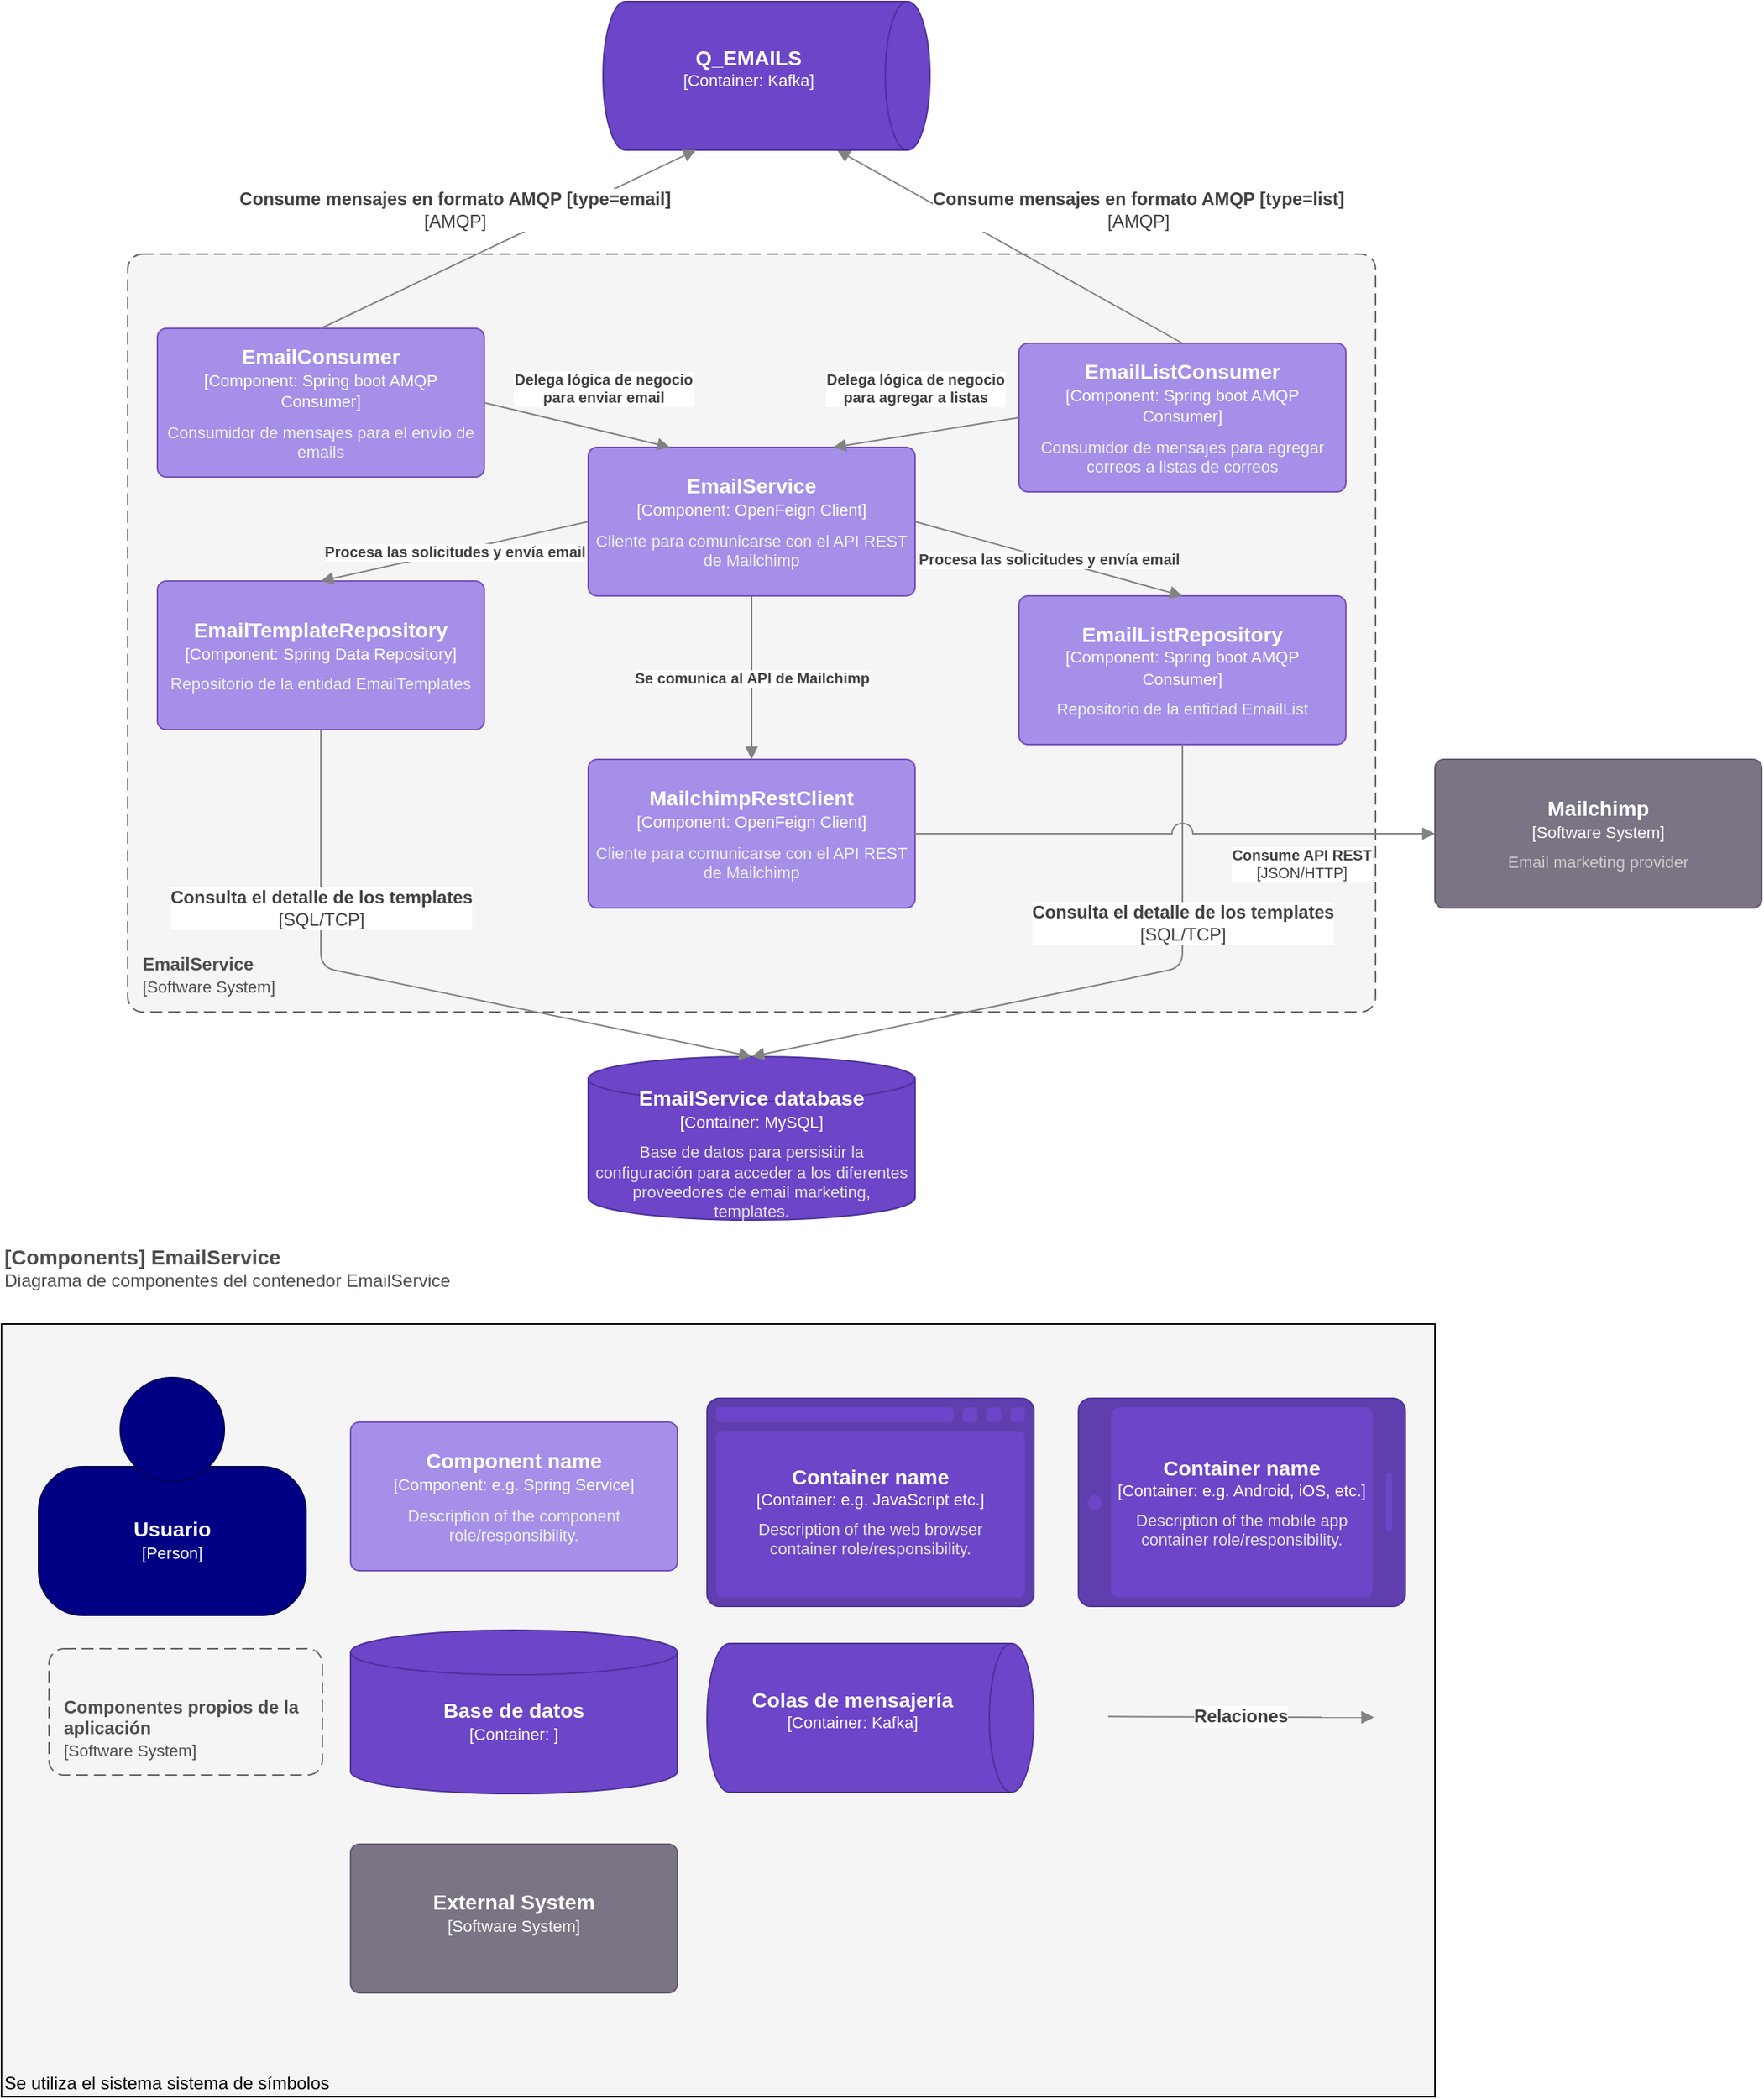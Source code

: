 <mxfile version="20.8.16" type="device"><diagram id="Dm6-c0FhstBRY-bzLGZH" name="containers"><mxGraphModel dx="1593" dy="949" grid="1" gridSize="10" guides="1" tooltips="1" connect="1" arrows="1" fold="1" page="1" pageScale="1" pageWidth="1100" pageHeight="850" math="0" shadow="0"><root><mxCell id="0"/><mxCell id="1" parent="0"/><mxCell id="60_qGiT69mwq4IaseBLV-1" value="Se utiliza el sistema sistema de símbolos" style="rounded=0;whiteSpace=wrap;html=1;fillColor=#f5f5f5;align=left;verticalAlign=bottom;" parent="1" vertex="1"><mxGeometry x="35" y="980" width="965" height="520" as="geometry"/></mxCell><object label="&lt;div align=&quot;left&quot;&gt;&lt;font color=&quot;#4D4D4D&quot;&gt;&lt;b&gt;%A_NAME%&lt;br&gt;&lt;/b&gt;&lt;/font&gt;&lt;/div&gt;&lt;div align=&quot;left&quot;&gt;&lt;font style=&quot;font-size: 11px&quot; color=&quot;#4D4D4D&quot;&gt;[Software System]&lt;/font&gt;&lt;/div&gt;" placeholders="1" A_NAME="EmailService" id="60_qGiT69mwq4IaseBLV-2"><mxCell style="rounded=1;whiteSpace=wrap;html=1;dashed=1;arcSize=20;strokeColor=#666666;fontColor=#333333;labelBackgroundColor=none;align=left;verticalAlign=bottom;labelBorderColor=none;spacingTop=0;spacing=10;dashPattern=8 4;metaEdit=1;rotatable=0;perimeter=rectanglePerimeter;noLabel=0;labelPadding=0;allowArrows=0;connectable=0;expand=0;recursiveResize=0;editable=1;pointerEvents=1;absoluteArcSize=1;fillColor=#F5F5F5;" parent="1" vertex="1"><mxGeometry x="120" y="260" width="840" height="510" as="geometry"/></mxCell></object><object label="&lt;font style=&quot;font-size: 14px&quot;&gt;&lt;b&gt;%A_NAME%&lt;/b&gt;&lt;/font&gt;&lt;br&gt;&lt;div&gt;&lt;font style=&quot;font-size: 11px&quot;&gt;[Person]&lt;/font&gt;&lt;/div&gt;&lt;div style=&quot;font-size: 6px&quot;&gt;&lt;br&gt;&lt;/div&gt;&lt;div style=&quot;font-size: 11px&quot;&gt;&lt;font color=&quot;#CCCCCC&quot;&gt;%B_DESCRIPTION%&lt;/font&gt;&lt;/div&gt;" A_NAME="Usuario" B_DESCRIPTION="" placeholders="1" id="60_qGiT69mwq4IaseBLV-6"><mxCell style="shape=stencil(tZTdboMwDIWfJpdFIVnHbiu6vUca3GEVEpRk6s/TL+BULVpTTWorceNz4OM42DBZ+1YNwAQ3qgcm10yI9qhtv9BviwGctyYq0W7JK9851ftUf6Ra+QF0IHGLB2hI9sHZHeyxCQmApgWHYXTlJ+OreM94yVpbYyIBrfEz58qPMIUmPssPBOPFkl5zTDVVMTf2EMCljKQy8fV/8BxbVM8Cl68C80LMz6J8Hvll4OoBsqyjkhsaWW+U3n07+2Oam3kmx40Tm/nmuTk/7wE/z73THk9pcyS/fwpb7DraiFxDmdjxUevgTj/QdTh4uHSzvLkZqZtq3kz1cOw/6SaVfi2T8As=);whiteSpace=wrap;html=1;rounded=1;fontColor=#ffffff;strokeColor=#000054;fillColor=#000084;spacing=5;spacingTop=65;arcSize=30;metaEdit=1;allowArrows=0;expand=0;recursiveResize=0;rotatable=0;resizable=0;" parent="1" vertex="1"><mxGeometry x="60" y="1016" width="180" height="160" as="geometry"/></mxCell></object><object label="&lt;div style=&quot;font-size: 12px;&quot;&gt;&lt;b style=&quot;font-size: 12px;&quot;&gt;%A_DESCRIPTION%&lt;/b&gt;&lt;br style=&quot;font-size: 12px;&quot;&gt;&lt;/div&gt;" placeholders="1" A_DESCRIPTION="Relaciones" id="60_qGiT69mwq4IaseBLV-8"><mxCell style="endArrow=block;html=1;fontSize=12;fontColor=#404040;strokeWidth=1;endFill=1;strokeColor=#828282;elbow=vertical;metaEdit=1;backgroundOutline=0;editable=1;exitX=0.5;exitY=1;exitDx=0;exitDy=0;exitPerimeter=0;" parent="1" edge="1"><mxGeometry width="50" height="50" relative="1" as="geometry"><mxPoint x="780" y="1244.17" as="sourcePoint"/><mxPoint x="959" y="1244.67" as="targetPoint"/></mxGeometry></mxCell></object><object label="&lt;font style=&quot;font-size: 14px&quot;&gt;&lt;b&gt;&lt;font style=&quot;font-size: 14px&quot;&gt;&lt;span&gt;%A_NAME%&lt;/span&gt;&lt;/font&gt;&lt;/b&gt;&lt;/font&gt;&lt;br&gt;&lt;div&gt;&lt;font style=&quot;font-size: 11px&quot;&gt;[Container: %B_TECHNOLOGY%]&lt;/font&gt;&lt;/div&gt;&lt;div style=&quot;font-size: 6px&quot;&gt;&lt;br&gt;&lt;/div&gt;&lt;div style=&quot;font-size: 11px&quot;&gt;&lt;font color=&quot;#E6E6E6&quot;&gt;%C_DESCRIPTION%&lt;/font&gt;&lt;/div&gt;" A_NAME="Base de datos" B_TECHNOLOGY="" C_DESCRIPTION="" placeholders="1" id="60_qGiT69mwq4IaseBLV-23"><mxCell style="shape=cylinder3;whiteSpace=wrap;html=1;boundedLbl=1;backgroundOutline=1;size=15;rounded=1;fontColor=#ffffff;strokeColor=#4D319B;fillColor=#6c45c8;arcSize=6;autosize=0;metaEdit=1;resizable=0;rotatable=0;allowArrows=0;align=center;spacing=5;spacingTop=-5;verticalAlign=middle;" parent="1" vertex="1"><mxGeometry x="270" y="1186" width="220" height="110" as="geometry"/></mxCell></object><object label="&lt;div align=&quot;left&quot;&gt;&lt;font color=&quot;#4D4D4D&quot;&gt;&lt;b&gt;%A_NAME%&lt;br&gt;&lt;/b&gt;&lt;/font&gt;&lt;/div&gt;&lt;div align=&quot;left&quot;&gt;&lt;font style=&quot;font-size: 11px&quot; color=&quot;#4D4D4D&quot;&gt;[Software System]&lt;/font&gt;&lt;/div&gt;" placeholders="1" A_NAME="Componentes propios de la aplicación" id="60_qGiT69mwq4IaseBLV-24"><mxCell style="rounded=1;whiteSpace=wrap;html=1;dashed=1;arcSize=20;strokeColor=#666666;fontColor=#333333;labelBackgroundColor=none;align=left;verticalAlign=bottom;labelBorderColor=none;spacingTop=0;spacing=10;dashPattern=8 4;metaEdit=1;rotatable=0;perimeter=rectanglePerimeter;noLabel=0;labelPadding=0;allowArrows=0;connectable=0;expand=0;recursiveResize=0;editable=1;pointerEvents=1;absoluteArcSize=1;fillColor=#F5F5F5;" parent="1" vertex="1"><mxGeometry x="67" y="1198.5" width="184" height="85" as="geometry"/></mxCell></object><object label="&lt;div style=&quot;font-size: 12px;&quot;&gt;&lt;b style=&quot;font-size: 12px;&quot;&gt;%A_DESCRIPTION%&lt;/b&gt;&lt;br style=&quot;font-size: 12px;&quot;&gt;&lt;/div&gt;&lt;div style=&quot;font-size: 12px;&quot;&gt;[%B_TECHNOLOGY%]&lt;/div&gt;" placeholders="1" A_DESCRIPTION="Consume mensajes en formato AMQP [type=list]" B_TECHNOLOGY="AMQP" id="naQfciFIjBK5F_p8Jzaz-6"><mxCell style="endArrow=block;html=1;fontSize=12;fontColor=#404040;strokeWidth=1;endFill=1;strokeColor=#828282;elbow=vertical;metaEdit=1;exitX=0.5;exitY=0;exitDx=0;exitDy=0;exitPerimeter=0;entryX=1;entryY=0;entryDx=0;entryDy=62.5;entryPerimeter=0;" parent="1" source="kEi6FGQG5RJiLx_SkxE6-6" target="ZZTMQuBZXmQyAWv2NVe3-4" edge="1"><mxGeometry x="-0.474" y="-64" width="50" height="50" relative="1" as="geometry"><mxPoint x="675" y="470" as="sourcePoint"/><mxPoint x="730" y="270" as="targetPoint"/><mxPoint as="offset"/></mxGeometry></mxCell></object><object label="&lt;font style=&quot;font-size: 14px&quot;&gt;&lt;b&gt;&lt;font style=&quot;font-size: 14px&quot;&gt;&lt;span&gt;%A_NAME%&lt;/span&gt;&lt;/font&gt;&lt;/b&gt;&lt;/font&gt;&lt;br&gt;&lt;div&gt;&lt;font style=&quot;font-size: 11px&quot;&gt;[Container: %B_TECHNOLOGY%]&lt;/font&gt;&lt;/div&gt;&lt;div style=&quot;font-size: 6px&quot;&gt;&lt;br&gt;&lt;/div&gt;&lt;div style=&quot;font-size: 11px&quot;&gt;&lt;font color=&quot;#E6E6E6&quot;&gt;%C_DESCRIPTION%&lt;/font&gt;&lt;/div&gt;" A_NAME="EmailService database" B_TECHNOLOGY="MySQL" C_DESCRIPTION="Base de datos para persisitir la configuración para acceder a los diferentes proveedores de email marketing, templates." placeholders="1" id="naQfciFIjBK5F_p8Jzaz-23"><mxCell style="shape=cylinder3;whiteSpace=wrap;html=1;boundedLbl=1;backgroundOutline=1;size=15;rounded=1;fontColor=#ffffff;strokeColor=#4D319B;fillColor=#6c45c8;arcSize=6;autosize=0;metaEdit=1;resizable=0;rotatable=0;allowArrows=0;align=center;spacing=5;spacingTop=-5;verticalAlign=middle;" parent="1" vertex="1"><mxGeometry x="430" y="800" width="220" height="110" as="geometry"/></mxCell></object><object label="&lt;div style=&quot;font-size: 12px;&quot;&gt;&lt;b style=&quot;font-size: 12px;&quot;&gt;%A_DESCRIPTION%&lt;/b&gt;&lt;br style=&quot;font-size: 12px;&quot;&gt;&lt;/div&gt;&lt;div style=&quot;font-size: 12px;&quot;&gt;[%B_TECHNOLOGY%]&lt;/div&gt;" placeholders="1" A_DESCRIPTION="Consulta el detalle de los templates" B_TECHNOLOGY="SQL/TCP" id="naQfciFIjBK5F_p8Jzaz-25"><mxCell style="endArrow=block;html=1;fontSize=12;fontColor=#404040;strokeWidth=1;endFill=1;strokeColor=#828282;elbow=vertical;metaEdit=1;entryX=0.5;entryY=0;entryDx=0;entryDy=0;entryPerimeter=0;exitX=0.5;exitY=1;exitDx=0;exitDy=0;exitPerimeter=0;" parent="1" source="kEi6FGQG5RJiLx_SkxE6-8" target="naQfciFIjBK5F_p8Jzaz-23" edge="1"><mxGeometry x="-0.474" width="50" height="50" relative="1" as="geometry"><mxPoint x="550" y="660" as="sourcePoint"/><mxPoint x="1246" y="505" as="targetPoint"/><mxPoint as="offset"/><Array as="points"><mxPoint x="250" y="740"/></Array></mxGeometry></mxCell></object><object label="&lt;font style=&quot;font-size: 14px&quot; color=&quot;#FFFFFF&quot;&gt;&lt;b&gt;&lt;font style=&quot;font-size: 14px&quot;&gt;&lt;span&gt;%A_NAME%&lt;/span&gt;&lt;/font&gt;&lt;/b&gt;&lt;/font&gt;&lt;font color=&quot;#FFFFFF&quot;&gt;&lt;br&gt;&lt;/font&gt;&lt;div&gt;&lt;font style=&quot;font-size: 11px&quot; color=&quot;#FFFFFF&quot;&gt;[Container: %B_TECHNOLOGY%]&lt;/font&gt;&lt;/div&gt;&lt;div style=&quot;font-size: 6px&quot;&gt;&lt;font color=&quot;#FFFFFF&quot;&gt;&lt;br&gt;&lt;/font&gt;&lt;/div&gt;&lt;div style=&quot;font-size: 11px&quot; align=&quot;center&quot;&gt;&lt;font color=&quot;#E6E6E6&quot;&gt;%C_DESCRIPTION%&lt;/font&gt;&lt;/div&gt;" A_NAME="Colas de mensajería" B_TECHNOLOGY="Kafka" C_DESCRIPTION="" placeholders="1" id="ZZTMQuBZXmQyAWv2NVe3-3"><mxCell style="shape=cylinder3;whiteSpace=wrap;html=1;boundedLbl=1;backgroundOutline=0;size=15;fontFamily=Helvetica;fontSize=11;fontColor=#ffffff;strokeColor=#4D319B;rounded=1;fillColor=#6c45c8;spacing=5;spacingTop=-5;arcSize=6;rotation=90;textDirection=ltr;verticalAlign=middle;horizontal=0;allowArrows=0;recursiveResize=0;expand=0;resizable=0;rotatable=0;metaEdit=1;" parent="1" vertex="1"><mxGeometry x="570" y="1135" width="100" height="220" as="geometry"/></mxCell></object><object label="&lt;font style=&quot;font-size: 14px&quot; color=&quot;#FFFFFF&quot;&gt;&lt;b&gt;&lt;font style=&quot;font-size: 14px&quot;&gt;&lt;span&gt;%A_NAME%&lt;/span&gt;&lt;/font&gt;&lt;/b&gt;&lt;/font&gt;&lt;font color=&quot;#FFFFFF&quot;&gt;&lt;br&gt;&lt;/font&gt;&lt;div&gt;&lt;font style=&quot;font-size: 11px&quot; color=&quot;#FFFFFF&quot;&gt;[Container: %B_TECHNOLOGY%]&lt;/font&gt;&lt;/div&gt;&lt;div style=&quot;font-size: 6px&quot;&gt;&lt;font color=&quot;#FFFFFF&quot;&gt;&lt;br&gt;&lt;/font&gt;&lt;/div&gt;&lt;div style=&quot;font-size: 11px&quot; align=&quot;center&quot;&gt;&lt;font color=&quot;#E6E6E6&quot;&gt;%C_DESCRIPTION%&lt;/font&gt;&lt;/div&gt;" A_NAME="Q_EMAILS" B_TECHNOLOGY="Kafka" C_DESCRIPTION="" placeholders="1" id="ZZTMQuBZXmQyAWv2NVe3-4"><mxCell style="shape=cylinder3;whiteSpace=wrap;html=1;boundedLbl=1;backgroundOutline=0;size=15;fontFamily=Helvetica;fontSize=11;fontColor=#ffffff;strokeColor=#4D319B;rounded=1;fillColor=#6c45c8;spacing=5;spacingTop=-5;arcSize=6;rotation=90;textDirection=ltr;verticalAlign=middle;horizontal=0;allowArrows=0;recursiveResize=0;expand=0;resizable=0;rotatable=0;metaEdit=1;" parent="1" vertex="1"><mxGeometry x="500" y="30" width="100" height="220" as="geometry"/></mxCell></object><object label="&lt;font style=&quot;font-size: 14px&quot; color=&quot;#FFFFFF&quot;&gt;&lt;b&gt;&lt;font style=&quot;font-size: 14px&quot;&gt;&lt;span&gt;%A_NAME%&lt;/span&gt;&lt;/font&gt;&lt;/b&gt;&lt;/font&gt;&lt;font color=&quot;#FFFFFF&quot;&gt;&lt;br&gt;&lt;/font&gt;&lt;div&gt;&lt;font style=&quot;font-size: 11px&quot; color=&quot;#FFFFFF&quot;&gt;[Container: %B_TECHNOLOGY%]&lt;/font&gt;&lt;/div&gt;&lt;div style=&quot;font-size: 6px&quot;&gt;&lt;font color=&quot;#FFFFFF&quot;&gt;&lt;br&gt;&lt;/font&gt;&lt;/div&gt;&lt;div style=&quot;font-size: 11px&quot;&gt;&lt;font color=&quot;#E6E6E6&quot;&gt;%C_DESCRIPTION%&lt;/font&gt;&lt;/div&gt;" A_NAME="Container name" B_TECHNOLOGY="e.g. JavaScript etc." C_DESCRIPTION="Description of the web browser container role/responsibility." placeholders="1" id="kEi6FGQG5RJiLx_SkxE6-1"><mxCell style="shape=stencil(3VbbcoMgEP0aHuPAYtQ+pib5D4OkMjHgoB2Tfn3R9aGkanpJptM8ObvLOew5sgyEp3WRVZIA1dlREr4mAMVZmONChItW7hY7a9paWpd2awpcwEKKcYsxwBBndSVFg8m9Oskc03VjzUG2Km8GAqULaVXTVfmG0BXpCCjhqTBaOwZldO1VPtQdWaa0w9ITktFgiduchxijyu1wlI1rHXvGLIHt14l92iC+FTG7FzENwPeC3Y75bsTxL5h56jJTh4anu0wcXqx51floP33Fdid26p+PH/PLMcisqNXbMD3RvAc4C8KUxs0UxW+PI8DDNWdPz/P4vSrLcfRyy7erzXU0djBl5oRlDmqs/J6Xkedl5HnJogsvx6zk9KdeRGm4TJPr6JnyiCAWw5yk/6goSR5MEdDwwRT5YwTg30k08RUxGJEU/oGi/jb5dGn0WXxy9Il3);whiteSpace=wrap;html=1;spacingTop=12;allowArrows=0;metaEdit=1;resizable=0;rotatable=0;strokeColor=#666666;fontFamily=Helvetica;fontSize=11;fontColor=#4D4D4D;spacing=5;spacingLeft=8;spacingRight=8;" vertex="1" parent="1"><mxGeometry x="510" y="1030" width="220" height="140" as="geometry"/></mxCell></object><object label="&lt;font style=&quot;font-size: 14px&quot; color=&quot;#FFFFFF&quot;&gt;&lt;b&gt;&lt;font style=&quot;font-size: 14px&quot;&gt;&lt;span&gt;%A_NAME%&lt;/span&gt;&lt;/font&gt;&lt;/b&gt;&lt;/font&gt;&lt;font color=&quot;#FFFFFF&quot;&gt;&lt;br&gt;&lt;/font&gt;&lt;div&gt;&lt;font style=&quot;font-size: 11px&quot; color=&quot;#FFFFFF&quot;&gt;[Container: %B_TECHNOLOGY%]&lt;/font&gt;&lt;/div&gt;&lt;div style=&quot;font-size: 6px&quot;&gt;&lt;font color=&quot;#FFFFFF&quot;&gt;&lt;br&gt;&lt;/font&gt;&lt;/div&gt;&lt;div style=&quot;font-size: 11px&quot;&gt;&lt;font color=&quot;#E6E6E6&quot;&gt;%C_DESCRIPTION%&lt;/font&gt;&lt;/div&gt;" A_NAME="Container name" B_TECHNOLOGY="e.g. Android, iOS, etc." C_DESCRIPTION="Description of the mobile app container role/responsibility." placeholders="1" id="kEi6FGQG5RJiLx_SkxE6-2"><mxCell style="shape=stencil(zVXLboMwEPwaH0HG5pEeUyf8h2OcYgVsZKiS9OtrWKTGKZCqTdSc0M4y491hLBBlbckbiQjWvJaIbhAh5VmYOhBxUJudqmTAm8ah7pUS+lGMoT5CTchY87aRogNwr06yALjtrDnIoyq6UUDpUlrV9V26RXiNegGMKBNGa6egjG69zkXfiXGlHRefQAyHCRxzHmuoGndCLTtpx5kBRST/ubAvG2b3Eo4eJYxD4nsR3U/5YcLZH5Qpc8hcaCjbcXF4s+ZdF5PzDB3bJ3bum0/H/PoacCta9TFennTZA7gLwlTGOgCeAw8RGm9o9PK6zN+rqppmJznN19vbbJhgzswZyxzVWLngpawq1bTyy8nUczJNPCujKyfxb5dOWZyw1W32QnsiBb3c5fD+7FnqD09WEzGIn2wjnHkrJX60Y2+jyVwn//GNhkh+S96Awm9rAD4B);whiteSpace=wrap;html=1;allowArrows=0;metaEdit=1;expand=0;recursiveResize=0;resizable=0;rotatable=0;strokeColor=#666666;fontFamily=Helvetica;fontSize=11;fontColor=#4D4D4D;spacingLeft=20;spacingRight=20;spacing=5;" vertex="1" parent="1"><mxGeometry x="760" y="1030" width="220" height="140" as="geometry"/></mxCell></object><object label="&lt;font style=&quot;font-size: 14px&quot;&gt;&lt;b&gt;%A_NAME%&lt;/b&gt;&lt;/font&gt;&lt;br&gt;&lt;div&gt;&lt;div&gt;&lt;font style=&quot;font-size: 11px&quot;&gt;[Component: %B_TECHNOLOGY%]&lt;/font&gt;&lt;/div&gt;&lt;/div&gt;&lt;div style=&quot;font-size: 6px&quot;&gt;&lt;br&gt;&lt;/div&gt;&lt;div style=&quot;font-size: 11px&quot;&gt;&lt;font color=&quot;#F0F0F0&quot;&gt;%C_DESCRIPTION%&lt;/font&gt;&lt;/div&gt;" placeholders="1" A_NAME="Component name" B_TECHNOLOGY="e.g. Spring Service" C_DESCRIPTION="Description of the component role/responsibility." id="kEi6FGQG5RJiLx_SkxE6-3"><mxCell style="rounded=1;whiteSpace=wrap;html=1;fontColor=#ffffff;arcSize=6;metaEdit=1;points=[[0.25,0,0],[0.5,0,0],[0.75,0,0],[1,0.25,0],[1,0.5,0],[1,0.75,0],[0.75,1,0],[0.5,1,0],[0.25,1,0],[0,0.75,0],[0,0.5,0],[0,0.25,0]];resizable=0;editable=1;strokeColor=#744FBA;movableLabel=0;allowArrows=0;rotatable=0;align=center;spacing=5;fillColor=#A58FE8;" vertex="1" parent="1"><mxGeometry x="270" y="1046" width="220" height="100" as="geometry"/></mxCell></object><object label="&lt;div&gt;&lt;font color=&quot;#4D4D4D&quot;&gt;&lt;b&gt;&lt;font style=&quot;font-size: 14px&quot;&gt;[Components] %A_C3_DIAGRAM_NAME%&lt;br&gt;&lt;/font&gt;&lt;/b&gt;&lt;/font&gt;&lt;/div&gt;&lt;div&gt;&lt;font style=&quot;font-size: 12px&quot; color=&quot;#4D4D4D&quot;&gt;%B_C3_DIAGRAM_DESCRIPTION%&lt;br&gt;&lt;/font&gt;&lt;/div&gt;" placeholders="1" A_C3_DIAGRAM_NAME="EmailService" B_C3_DIAGRAM_DESCRIPTION="Diagrama de componentes del contenedor EmailService" id="kEi6FGQG5RJiLx_SkxE6-4"><mxCell style="text;html=1;strokeColor=none;fillColor=none;align=left;verticalAlign=top;whiteSpace=wrap;rounded=0;metaEdit=1;allowArrows=0;resizable=1;rotatable=0;connectable=0;" vertex="1" parent="1"><mxGeometry x="35" y="920" width="1035" height="40" as="geometry"/></mxCell></object><object label="&lt;font style=&quot;font-size: 14px&quot;&gt;&lt;b&gt;%A_NAME%&lt;/b&gt;&lt;/font&gt;&lt;br&gt;&lt;div&gt;&lt;div&gt;&lt;font style=&quot;font-size: 11px&quot;&gt;[Component: %B_TECHNOLOGY%]&lt;/font&gt;&lt;/div&gt;&lt;/div&gt;&lt;div style=&quot;font-size: 6px&quot;&gt;&lt;br&gt;&lt;/div&gt;&lt;div style=&quot;font-size: 11px&quot;&gt;&lt;font color=&quot;#F0F0F0&quot;&gt;%C_DESCRIPTION%&lt;/font&gt;&lt;/div&gt;" placeholders="1" A_NAME="EmailConsumer" B_TECHNOLOGY="Spring boot AMQP Consumer" C_DESCRIPTION="Consumidor de mensajes para el envío de emails" id="kEi6FGQG5RJiLx_SkxE6-5"><mxCell style="rounded=1;whiteSpace=wrap;html=1;fontColor=#ffffff;arcSize=6;metaEdit=1;points=[[0.25,0,0],[0.5,0,0],[0.75,0,0],[1,0.25,0],[1,0.5,0],[1,0.75,0],[0.75,1,0],[0.5,1,0],[0.25,1,0],[0,0.75,0],[0,0.5,0],[0,0.25,0]];resizable=0;editable=1;strokeColor=#744FBA;movableLabel=0;allowArrows=0;rotatable=0;align=center;spacing=5;fillColor=#A58FE8;" vertex="1" parent="1"><mxGeometry x="140" y="310" width="220" height="100" as="geometry"/></mxCell></object><object label="&lt;font style=&quot;font-size: 14px&quot;&gt;&lt;b&gt;%A_NAME%&lt;/b&gt;&lt;/font&gt;&lt;br&gt;&lt;div&gt;&lt;div&gt;&lt;font style=&quot;font-size: 11px&quot;&gt;[Component: %B_TECHNOLOGY%]&lt;/font&gt;&lt;/div&gt;&lt;/div&gt;&lt;div style=&quot;font-size: 6px&quot;&gt;&lt;br&gt;&lt;/div&gt;&lt;div style=&quot;font-size: 11px&quot;&gt;&lt;font color=&quot;#F0F0F0&quot;&gt;%C_DESCRIPTION%&lt;/font&gt;&lt;/div&gt;" placeholders="1" A_NAME="EmailListConsumer" B_TECHNOLOGY="Spring boot AMQP Consumer" C_DESCRIPTION="Consumidor de mensajes para agregar correos a listas de correos" id="kEi6FGQG5RJiLx_SkxE6-6"><mxCell style="rounded=1;whiteSpace=wrap;html=1;fontColor=#ffffff;arcSize=6;metaEdit=1;points=[[0.25,0,0],[0.5,0,0],[0.75,0,0],[1,0.25,0],[1,0.5,0],[1,0.75,0],[0.75,1,0],[0.5,1,0],[0.25,1,0],[0,0.75,0],[0,0.5,0],[0,0.25,0]];resizable=0;editable=1;strokeColor=#744FBA;movableLabel=0;allowArrows=0;rotatable=0;align=center;spacing=5;fillColor=#A58FE8;" vertex="1" parent="1"><mxGeometry x="720" y="320" width="220" height="100" as="geometry"/></mxCell></object><object label="&lt;div style=&quot;font-size: 12px;&quot;&gt;&lt;b style=&quot;font-size: 12px;&quot;&gt;%A_DESCRIPTION%&lt;/b&gt;&lt;br style=&quot;font-size: 12px;&quot;&gt;&lt;/div&gt;&lt;div style=&quot;font-size: 12px;&quot;&gt;[%B_TECHNOLOGY%]&lt;/div&gt;" placeholders="1" A_DESCRIPTION="Consume mensajes en formato AMQP [type=email]" B_TECHNOLOGY="AMQP" id="kEi6FGQG5RJiLx_SkxE6-7"><mxCell style="endArrow=block;html=1;fontSize=12;fontColor=#404040;strokeWidth=1;endFill=1;strokeColor=#828282;elbow=vertical;metaEdit=1;exitX=0.5;exitY=0;exitDx=0;exitDy=0;exitPerimeter=0;entryX=1;entryY=0;entryDx=0;entryDy=157.5;entryPerimeter=0;" edge="1" parent="1" source="kEi6FGQG5RJiLx_SkxE6-5" target="ZZTMQuBZXmQyAWv2NVe3-4"><mxGeometry x="-0.173" y="34" width="50" height="50" relative="1" as="geometry"><mxPoint x="680" y="435" as="sourcePoint"/><mxPoint x="637.5" y="240" as="targetPoint"/><mxPoint as="offset"/></mxGeometry></mxCell></object><object label="&lt;font style=&quot;font-size: 14px&quot;&gt;&lt;b&gt;%A_NAME%&lt;/b&gt;&lt;/font&gt;&lt;br&gt;&lt;div&gt;&lt;div&gt;&lt;font style=&quot;font-size: 11px&quot;&gt;[Component: %B_TECHNOLOGY%]&lt;/font&gt;&lt;/div&gt;&lt;/div&gt;&lt;div style=&quot;font-size: 6px&quot;&gt;&lt;br&gt;&lt;/div&gt;&lt;div style=&quot;font-size: 11px&quot;&gt;&lt;font color=&quot;#F0F0F0&quot;&gt;%C_DESCRIPTION%&lt;/font&gt;&lt;/div&gt;" placeholders="1" A_NAME="EmailTemplateRepository" B_TECHNOLOGY="Spring Data Repository" C_DESCRIPTION="Repositorio de la entidad EmailTemplates" id="kEi6FGQG5RJiLx_SkxE6-8"><mxCell style="rounded=1;whiteSpace=wrap;html=1;fontColor=#ffffff;arcSize=6;metaEdit=1;points=[[0.25,0,0],[0.5,0,0],[0.75,0,0],[1,0.25,0],[1,0.5,0],[1,0.75,0],[0.75,1,0],[0.5,1,0],[0.25,1,0],[0,0.75,0],[0,0.5,0],[0,0.25,0]];resizable=0;editable=1;strokeColor=#744FBA;movableLabel=0;allowArrows=0;rotatable=0;align=center;spacing=5;fillColor=#A58FE8;" vertex="1" parent="1"><mxGeometry x="140" y="480" width="220" height="100" as="geometry"/></mxCell></object><object label="&lt;div&gt;&lt;b&gt;%A_DESCRIPTION%&lt;/b&gt;&lt;br&gt;&lt;/div&gt;" placeholders="1" A_DESCRIPTION="Procesa las solicitudes y envía email" id="kEi6FGQG5RJiLx_SkxE6-9"><mxCell style="endArrow=block;html=1;fontSize=10;fontColor=#404040;strokeWidth=1;endFill=1;strokeColor=#828282;elbow=vertical;metaEdit=1;backgroundOutline=0;editable=1;jumpStyle=arc;jumpSize=14;rounded=0;entryX=0.5;entryY=0;entryDx=0;entryDy=0;entryPerimeter=0;exitX=0;exitY=0.5;exitDx=0;exitDy=0;exitPerimeter=0;" edge="1" parent="1" source="kEi6FGQG5RJiLx_SkxE6-20" target="kEi6FGQG5RJiLx_SkxE6-8"><mxGeometry width="50" height="50" relative="1" as="geometry"><mxPoint x="-40" y="500" as="sourcePoint"/><mxPoint x="200" y="500" as="targetPoint"/></mxGeometry></mxCell></object><object label="&lt;font style=&quot;font-size: 14px&quot;&gt;&lt;b&gt;%A_NAME%&lt;/b&gt;&lt;/font&gt;&lt;br&gt;&lt;div&gt;&lt;div&gt;&lt;font style=&quot;font-size: 11px&quot;&gt;[Component: %B_TECHNOLOGY%]&lt;/font&gt;&lt;/div&gt;&lt;/div&gt;&lt;div style=&quot;font-size: 6px&quot;&gt;&lt;br&gt;&lt;/div&gt;&lt;div style=&quot;font-size: 11px&quot;&gt;&lt;font color=&quot;#F0F0F0&quot;&gt;%C_DESCRIPTION%&lt;/font&gt;&lt;/div&gt;" placeholders="1" A_NAME="EmailListRepository" B_TECHNOLOGY="Spring boot AMQP Consumer" C_DESCRIPTION="Repositorio de la entidad EmailList" id="kEi6FGQG5RJiLx_SkxE6-10"><mxCell style="rounded=1;whiteSpace=wrap;html=1;fontColor=#ffffff;arcSize=6;metaEdit=1;points=[[0.25,0,0],[0.5,0,0],[0.75,0,0],[1,0.25,0],[1,0.5,0],[1,0.75,0],[0.75,1,0],[0.5,1,0],[0.25,1,0],[0,0.75,0],[0,0.5,0],[0,0.25,0]];resizable=0;editable=1;strokeColor=#744FBA;movableLabel=0;allowArrows=0;rotatable=0;align=center;spacing=5;fillColor=#A58FE8;" vertex="1" parent="1"><mxGeometry x="720" y="490" width="220" height="100" as="geometry"/></mxCell></object><object label="&lt;div style=&quot;font-size: 12px;&quot;&gt;&lt;b style=&quot;font-size: 12px;&quot;&gt;%A_DESCRIPTION%&lt;/b&gt;&lt;br style=&quot;font-size: 12px;&quot;&gt;&lt;/div&gt;&lt;div style=&quot;font-size: 12px;&quot;&gt;[%B_TECHNOLOGY%]&lt;/div&gt;" placeholders="1" A_DESCRIPTION="Consulta el detalle de los templates" B_TECHNOLOGY="SQL/TCP" id="kEi6FGQG5RJiLx_SkxE6-11"><mxCell style="endArrow=block;html=1;fontSize=12;fontColor=#404040;strokeWidth=1;endFill=1;strokeColor=#828282;elbow=vertical;metaEdit=1;entryX=0.5;entryY=0;entryDx=0;entryDy=0;entryPerimeter=0;exitX=0.5;exitY=1;exitDx=0;exitDy=0;exitPerimeter=0;" edge="1" parent="1" source="kEi6FGQG5RJiLx_SkxE6-10" target="naQfciFIjBK5F_p8Jzaz-23"><mxGeometry x="-0.462" width="50" height="50" relative="1" as="geometry"><mxPoint x="260" y="700.0" as="sourcePoint"/><mxPoint x="550" y="800.0" as="targetPoint"/><mxPoint as="offset"/><Array as="points"><mxPoint x="830" y="740"/></Array></mxGeometry></mxCell></object><object label="&lt;div&gt;&lt;b&gt;%A_DESCRIPTION%&lt;/b&gt;&lt;br&gt;&lt;/div&gt;" placeholders="1" A_DESCRIPTION="Procesa las solicitudes y envía email" id="kEi6FGQG5RJiLx_SkxE6-12"><mxCell style="endArrow=block;html=1;fontSize=10;fontColor=#404040;strokeWidth=1;endFill=1;strokeColor=#828282;elbow=vertical;metaEdit=1;backgroundOutline=0;editable=1;jumpStyle=arc;jumpSize=14;rounded=0;entryX=0.5;entryY=0;entryDx=0;entryDy=0;entryPerimeter=0;exitX=1;exitY=0.5;exitDx=0;exitDy=0;exitPerimeter=0;" edge="1" parent="1" source="kEi6FGQG5RJiLx_SkxE6-20" target="kEi6FGQG5RJiLx_SkxE6-10"><mxGeometry width="50" height="50" relative="1" as="geometry"><mxPoint x="260" y="535" as="sourcePoint"/><mxPoint x="260" y="600.0" as="targetPoint"/></mxGeometry></mxCell></object><object label="&lt;font style=&quot;font-size: 14px&quot;&gt;&lt;b&gt;%A_NAME%&lt;/b&gt;&lt;/font&gt;&lt;br&gt;&lt;div&gt;&lt;div&gt;&lt;font style=&quot;font-size: 11px&quot;&gt;[Component: %B_TECHNOLOGY%]&lt;/font&gt;&lt;/div&gt;&lt;/div&gt;&lt;div style=&quot;font-size: 6px&quot;&gt;&lt;br&gt;&lt;/div&gt;&lt;div style=&quot;font-size: 11px&quot;&gt;&lt;font color=&quot;#F0F0F0&quot;&gt;%C_DESCRIPTION%&lt;/font&gt;&lt;/div&gt;" placeholders="1" A_NAME="MailchimpRestClient" B_TECHNOLOGY="OpenFeign Client" C_DESCRIPTION="Cliente para comunicarse con el API REST de Mailchimp" id="kEi6FGQG5RJiLx_SkxE6-13"><mxCell style="rounded=1;whiteSpace=wrap;html=1;fontColor=#ffffff;arcSize=6;metaEdit=1;points=[[0.25,0,0],[0.5,0,0],[0.75,0,0],[1,0.25,0],[1,0.5,0],[1,0.75,0],[0.75,1,0],[0.5,1,0],[0.25,1,0],[0,0.75,0],[0,0.5,0],[0,0.25,0]];resizable=0;editable=1;strokeColor=#744FBA;movableLabel=0;allowArrows=0;rotatable=0;align=center;spacing=5;fillColor=#A58FE8;" vertex="1" parent="1"><mxGeometry x="430" y="600" width="220" height="100" as="geometry"/></mxCell></object><object label="&lt;div&gt;&lt;b&gt;%A_DESCRIPTION%&lt;/b&gt;&lt;br&gt;&lt;/div&gt;" placeholders="1" A_DESCRIPTION="Se comunica al API de Mailchimp" id="kEi6FGQG5RJiLx_SkxE6-15"><mxCell style="endArrow=block;html=1;fontSize=10;fontColor=#404040;strokeWidth=1;endFill=1;strokeColor=#828282;elbow=vertical;metaEdit=1;backgroundOutline=0;editable=1;jumpStyle=arc;jumpSize=14;rounded=0;entryX=0.5;entryY=0;entryDx=0;entryDy=0;entryPerimeter=0;exitX=0.5;exitY=1;exitDx=0;exitDy=0;exitPerimeter=0;" edge="1" parent="1" source="kEi6FGQG5RJiLx_SkxE6-20" target="kEi6FGQG5RJiLx_SkxE6-13"><mxGeometry width="50" height="50" relative="1" as="geometry"><mxPoint x="840" y="430" as="sourcePoint"/><mxPoint x="840" y="500" as="targetPoint"/></mxGeometry></mxCell></object><object label="&lt;font style=&quot;font-size: 14px&quot;&gt;&lt;b&gt;%A_NAME%&lt;/b&gt;&lt;/font&gt;&lt;br&gt;&lt;div&gt;&lt;font style=&quot;font-size: 11px&quot;&gt;[Software System]&lt;/font&gt;&lt;/div&gt;&lt;div style=&quot;font-size: 6px&quot;&gt;&lt;br&gt;&lt;/div&gt;&lt;div style=&quot;font-size: 11px&quot;&gt;&lt;font color=&quot;#CCCCCC&quot;&gt;%B_DESCRIPTION%&lt;/font&gt;&lt;/div&gt;" placeholders="1" A_NAME="External System" B_DESCRIPTION="" id="kEi6FGQG5RJiLx_SkxE6-17"><mxCell style="rounded=1;whiteSpace=wrap;html=1;fontColor=#ffffff;arcSize=6;metaEdit=1;points=[[0.25,0,0],[0.5,0,0],[0.75,0,0],[1,0.25,0],[1,0.5,0],[1,0.75,0],[0.75,1,0],[0.5,1,0],[0.25,1,0],[0,0.75,0],[0,0.5,0],[0,0.25,0]];resizable=0;editable=1;fillColor=#7b7484;strokeColor=#635970;movableLabel=0;allowArrows=0;rotatable=0;imageWidth=24;spacing=5;" vertex="1" parent="1"><mxGeometry x="270" y="1330" width="220" height="100" as="geometry"/></mxCell></object><object label="&lt;font style=&quot;font-size: 14px&quot;&gt;&lt;b&gt;%A_NAME%&lt;/b&gt;&lt;/font&gt;&lt;br&gt;&lt;div&gt;&lt;font style=&quot;font-size: 11px&quot;&gt;[Software System]&lt;/font&gt;&lt;/div&gt;&lt;div style=&quot;font-size: 6px&quot;&gt;&lt;br&gt;&lt;/div&gt;&lt;div style=&quot;font-size: 11px&quot;&gt;&lt;font color=&quot;#CCCCCC&quot;&gt;%B_DESCRIPTION%&lt;/font&gt;&lt;/div&gt;" placeholders="1" A_NAME="Mailchimp" B_DESCRIPTION="Email marketing provider" id="kEi6FGQG5RJiLx_SkxE6-18"><mxCell style="rounded=1;whiteSpace=wrap;html=1;fontColor=#ffffff;arcSize=6;metaEdit=1;points=[[0.25,0,0],[0.5,0,0],[0.75,0,0],[1,0.25,0],[1,0.5,0],[1,0.75,0],[0.75,1,0],[0.5,1,0],[0.25,1,0],[0,0.75,0],[0,0.5,0],[0,0.25,0]];resizable=0;editable=1;fillColor=#7b7484;strokeColor=#635970;movableLabel=0;allowArrows=0;rotatable=0;imageWidth=24;spacing=5;" vertex="1" parent="1"><mxGeometry x="1000" y="600" width="220" height="100" as="geometry"/></mxCell></object><object label="&lt;div&gt;&lt;b&gt;%A_DESCRIPTION%&lt;/b&gt;&lt;br&gt;&lt;/div&gt;&lt;div&gt;[%B_TECHNOLOGY%]&lt;/div&gt;" placeholders="1" A_DESCRIPTION="Consume API REST" B_TECHNOLOGY="JSON/HTTP" id="kEi6FGQG5RJiLx_SkxE6-19"><mxCell style="endArrow=block;html=1;fontSize=10;fontColor=#404040;strokeWidth=1;endFill=1;strokeColor=#828282;elbow=vertical;metaEdit=1;jumpStyle=arc;jumpSize=14;rounded=0;entryX=0;entryY=0.5;entryDx=0;entryDy=0;entryPerimeter=0;exitX=1;exitY=0.5;exitDx=0;exitDy=0;exitPerimeter=0;" edge="1" parent="1" source="kEi6FGQG5RJiLx_SkxE6-13" target="kEi6FGQG5RJiLx_SkxE6-18"><mxGeometry x="0.487" y="-20" width="50" height="50" relative="1" as="geometry"><mxPoint x="360" y="650" as="sourcePoint"/><mxPoint x="600" y="650" as="targetPoint"/><mxPoint as="offset"/></mxGeometry></mxCell></object><object label="&lt;font style=&quot;font-size: 14px&quot;&gt;&lt;b&gt;%A_NAME%&lt;/b&gt;&lt;/font&gt;&lt;br&gt;&lt;div&gt;&lt;div&gt;&lt;font style=&quot;font-size: 11px&quot;&gt;[Component: %B_TECHNOLOGY%]&lt;/font&gt;&lt;/div&gt;&lt;/div&gt;&lt;div style=&quot;font-size: 6px&quot;&gt;&lt;br&gt;&lt;/div&gt;&lt;div style=&quot;font-size: 11px&quot;&gt;&lt;font color=&quot;#F0F0F0&quot;&gt;%C_DESCRIPTION%&lt;/font&gt;&lt;/div&gt;" placeholders="1" A_NAME="EmailService" B_TECHNOLOGY="OpenFeign Client" C_DESCRIPTION="Cliente para comunicarse con el API REST de Mailchimp" id="kEi6FGQG5RJiLx_SkxE6-20"><mxCell style="rounded=1;whiteSpace=wrap;html=1;fontColor=#ffffff;arcSize=6;metaEdit=1;points=[[0.25,0,0],[0.5,0,0],[0.75,0,0],[1,0.25,0],[1,0.5,0],[1,0.75,0],[0.75,1,0],[0.5,1,0],[0.25,1,0],[0,0.75,0],[0,0.5,0],[0,0.25,0]];resizable=0;editable=1;strokeColor=#744FBA;movableLabel=0;allowArrows=0;rotatable=0;align=center;spacing=5;fillColor=#A58FE8;" vertex="1" parent="1"><mxGeometry x="430" y="390" width="220" height="100" as="geometry"/></mxCell></object><object label="&lt;div&gt;&lt;b&gt;%A_DESCRIPTION%&lt;/b&gt;&lt;br&gt;&lt;/div&gt;" placeholders="1" A_DESCRIPTION="Delega lógica de negocio &#10;para agregar a listas" id="kEi6FGQG5RJiLx_SkxE6-21"><mxCell style="endArrow=block;html=1;fontSize=10;fontColor=#404040;strokeWidth=1;endFill=1;strokeColor=#828282;elbow=vertical;metaEdit=1;backgroundOutline=0;editable=1;jumpStyle=arc;jumpSize=14;rounded=0;entryX=0.75;entryY=0;entryDx=0;entryDy=0;entryPerimeter=0;exitX=0;exitY=0.5;exitDx=0;exitDy=0;exitPerimeter=0;" edge="1" parent="1" source="kEi6FGQG5RJiLx_SkxE6-6" target="kEi6FGQG5RJiLx_SkxE6-20"><mxGeometry x="0.042" y="-31" width="50" height="50" relative="1" as="geometry"><mxPoint x="730.0" y="550.0" as="sourcePoint"/><mxPoint x="605" y="610" as="targetPoint"/><mxPoint as="offset"/></mxGeometry></mxCell></object><object label="&lt;div&gt;&lt;b&gt;%A_DESCRIPTION%&lt;/b&gt;&lt;br&gt;&lt;/div&gt;" placeholders="1" A_DESCRIPTION="Delega lógica de negocio &#10;para enviar email" id="kEi6FGQG5RJiLx_SkxE6-22"><mxCell style="endArrow=block;html=1;fontSize=10;fontColor=#404040;strokeWidth=1;endFill=1;strokeColor=#828282;elbow=vertical;metaEdit=1;backgroundOutline=0;editable=1;jumpStyle=arc;jumpSize=14;rounded=0;entryX=0.25;entryY=0;entryDx=0;entryDy=0;entryPerimeter=0;exitX=1;exitY=0.5;exitDx=0;exitDy=0;exitPerimeter=0;" edge="1" parent="1" source="kEi6FGQG5RJiLx_SkxE6-5" target="kEi6FGQG5RJiLx_SkxE6-20"><mxGeometry x="0.174" y="28" width="50" height="50" relative="1" as="geometry"><mxPoint x="730.0" y="380.0" as="sourcePoint"/><mxPoint x="660" y="460.0" as="targetPoint"/><mxPoint as="offset"/></mxGeometry></mxCell></object></root></mxGraphModel></diagram></mxfile>